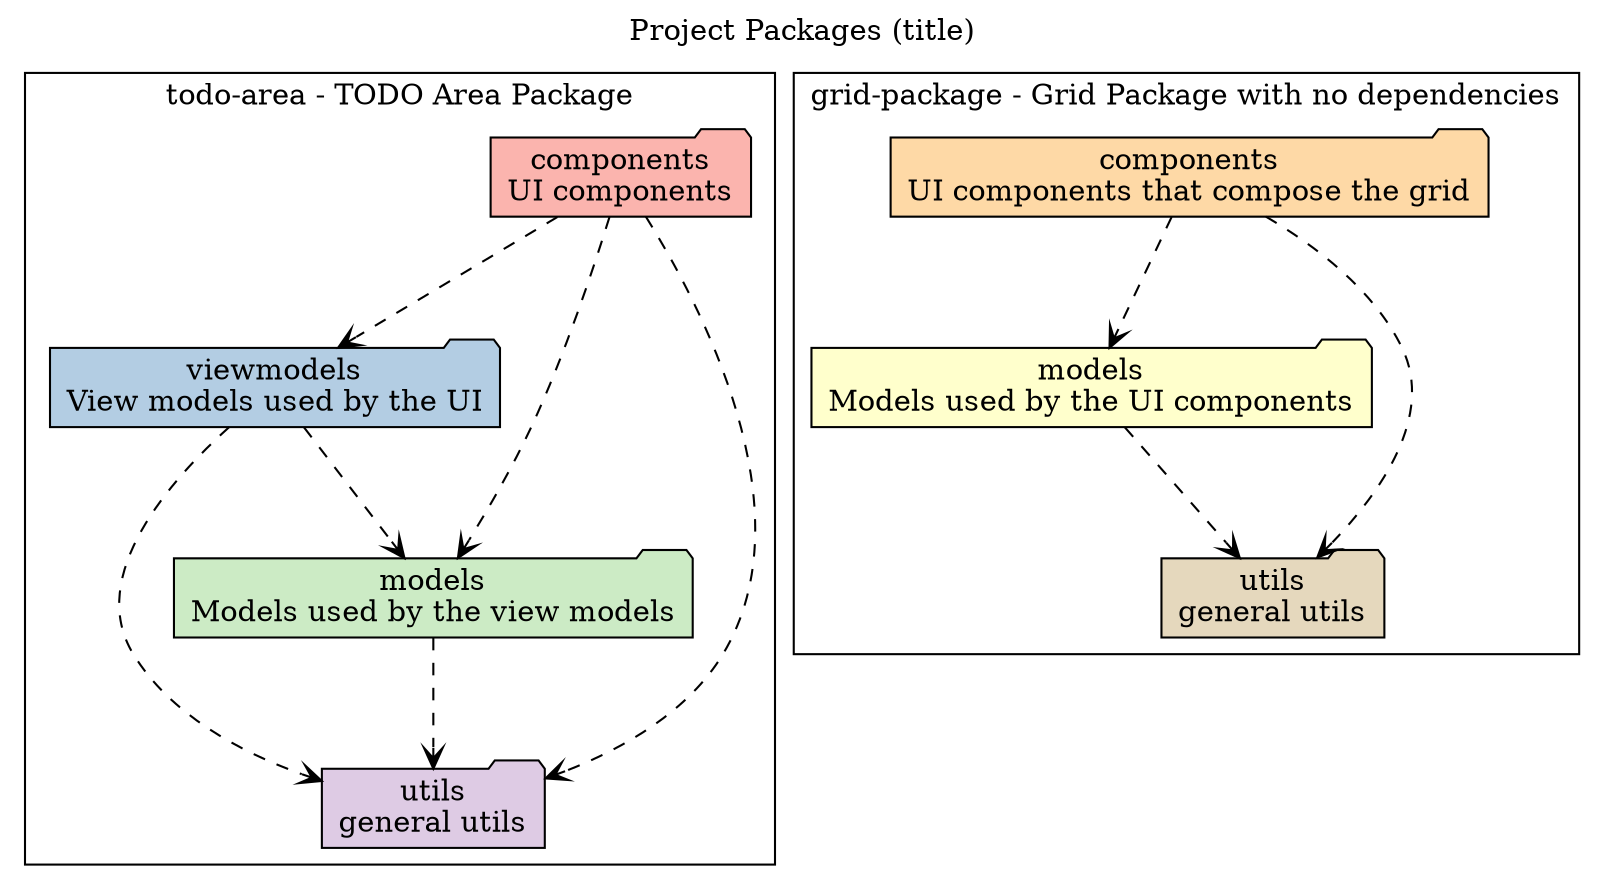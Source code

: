 /* Header ================================= */
/* auto-generated by tslint-folders-diagrams docs tool at January 23, 2020, 2:57 PM*/
digraph packages {
  /* Graph settings ================================= */
  graph [
    // needed to allow edge to have *cluster* as a destination:
    compound=true
    label = "Project Packages (title)"
    labelloc = t
    
    //dpi = 200
    ranksep=0.65
    nodesep=0.40
    rankdir=TB
    
    style="filled"
    
    len=0
  ]
  
  /* Styling ================================= */
  graph [
    bgcolor="#FFFFFF"
    fillcolor="#FFFFFF"
  ]
  node [
    labeljust="l"
    colorscheme="pastel19"
    style=filled
    fillcolor=3
    shape=record
  ]
  
  edge [arrowhead="vee", arrowtail="vee", style=dashed, color="black"]
  
  /* Nodes and Clusters ================================= */
  subgraph cluster_C2 {
    labelloc = t
    
    node [shape="folder"]
    label = "todo-area - TODO Area Package"
    {
    P7 [label="components
UI components" fillcolor=1]
    }
    
    
    {
    P8 [label="viewmodels
View models used by the UI" fillcolor=2]
    }
    
    
    {
    P9 [label="models
Models used by the view models" fillcolor=3]
    }
    
    
    {
    P10 [label="utils
general utils" fillcolor=4]
    }
    
    
  }
  
  subgraph cluster_C3 {
    labelloc = t
    
    node [shape="folder"]
    label = "grid-package - Grid Package with no dependencies"
    {
    P11 [label="components
UI components that compose the grid" fillcolor=5]
    }
    
    
    {
    P12 [label="models
Models used by the UI components" fillcolor=6]
    }
    
    
    {
    P13 [label="utils
general utils" fillcolor=7]
    }
    
    
  }
  
  
  /* Edges ================================= */
  P7-> P8 [label=" " ]
  P7-> P9 [label=" " ]
  P7-> P10 [label=" " ]
  P8-> P9 [label=" " ]
  P8-> P10 [label=" " ]
  P9-> P10 [label=" " ]
  P11-> P12 [label=" " ]
  P11-> P13 [label=" " ]
  P12-> P13 [label=" " ]
  
}
